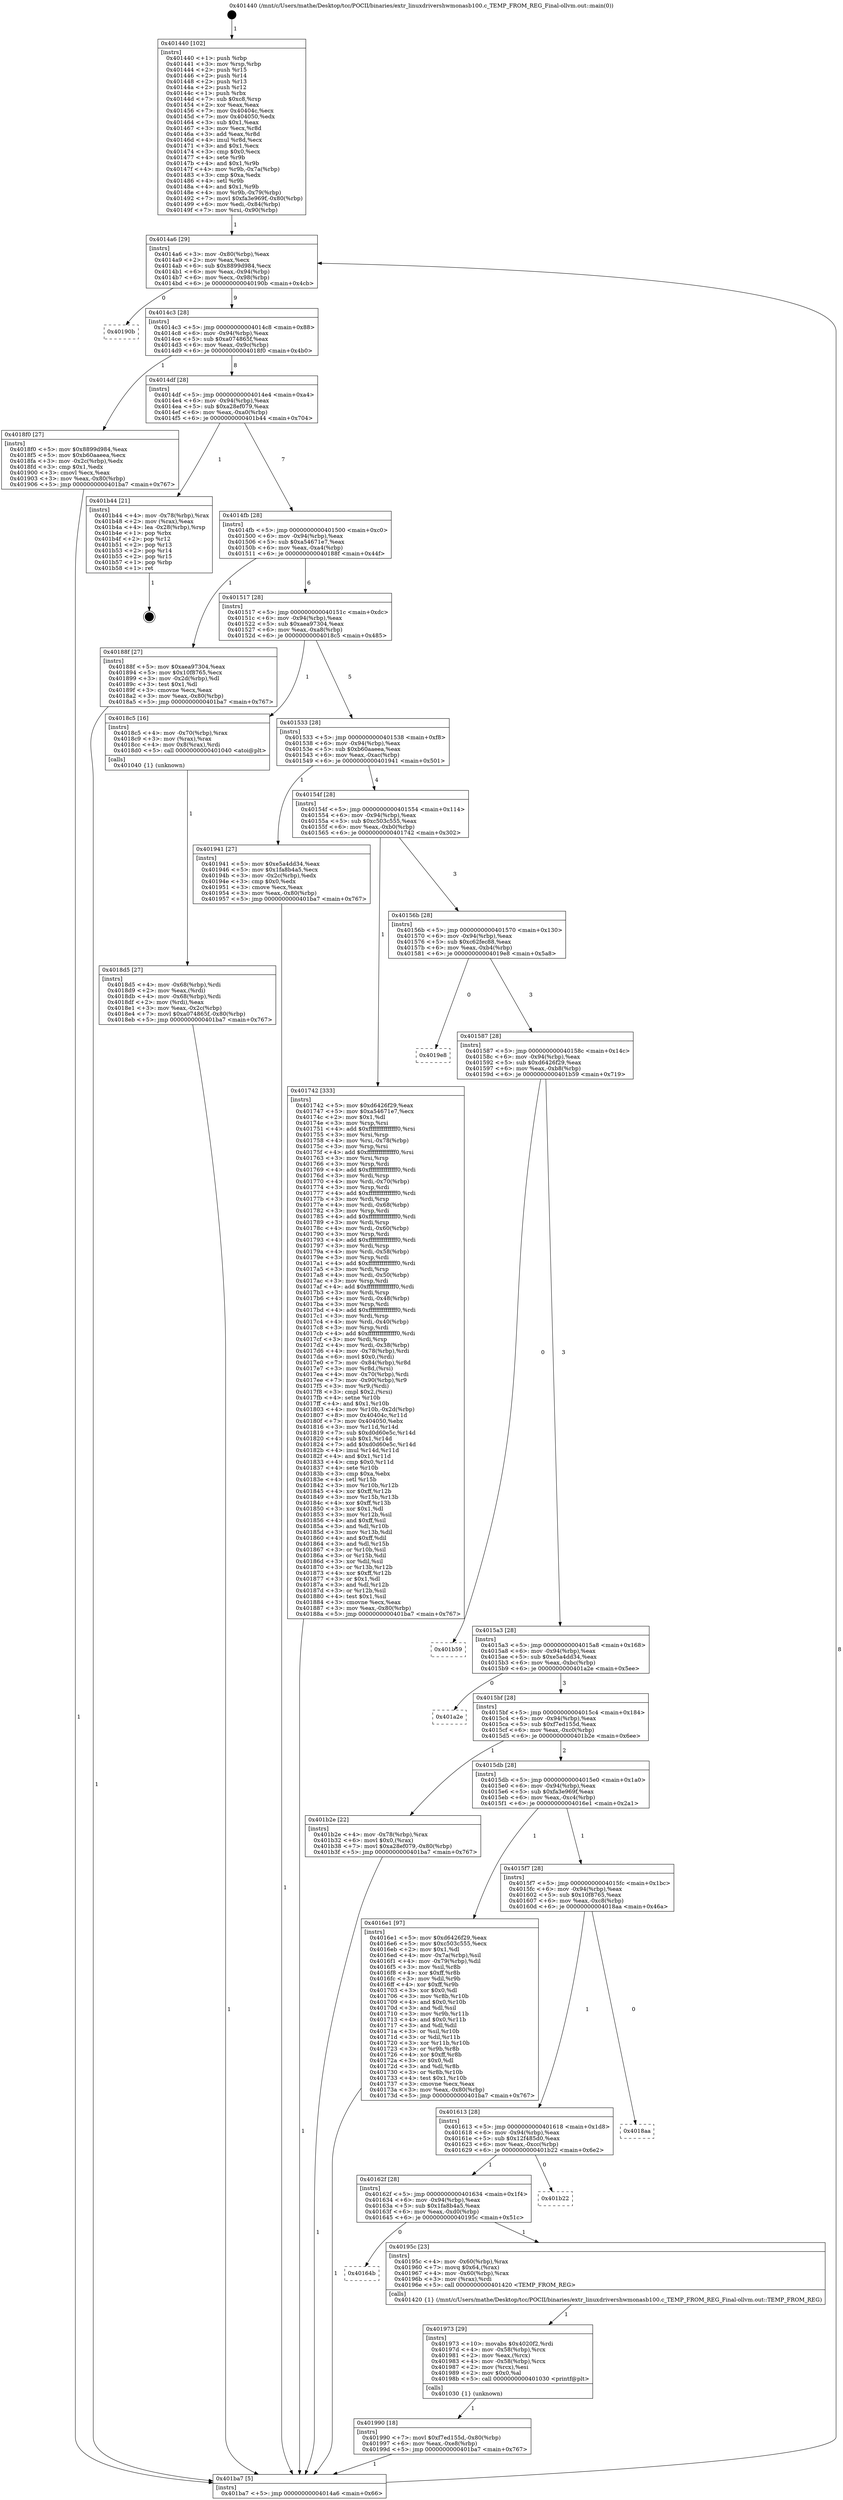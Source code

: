 digraph "0x401440" {
  label = "0x401440 (/mnt/c/Users/mathe/Desktop/tcc/POCII/binaries/extr_linuxdrivershwmonasb100.c_TEMP_FROM_REG_Final-ollvm.out::main(0))"
  labelloc = "t"
  node[shape=record]

  Entry [label="",width=0.3,height=0.3,shape=circle,fillcolor=black,style=filled]
  "0x4014a6" [label="{
     0x4014a6 [29]\l
     | [instrs]\l
     &nbsp;&nbsp;0x4014a6 \<+3\>: mov -0x80(%rbp),%eax\l
     &nbsp;&nbsp;0x4014a9 \<+2\>: mov %eax,%ecx\l
     &nbsp;&nbsp;0x4014ab \<+6\>: sub $0x8899d984,%ecx\l
     &nbsp;&nbsp;0x4014b1 \<+6\>: mov %eax,-0x94(%rbp)\l
     &nbsp;&nbsp;0x4014b7 \<+6\>: mov %ecx,-0x98(%rbp)\l
     &nbsp;&nbsp;0x4014bd \<+6\>: je 000000000040190b \<main+0x4cb\>\l
  }"]
  "0x40190b" [label="{
     0x40190b\l
  }", style=dashed]
  "0x4014c3" [label="{
     0x4014c3 [28]\l
     | [instrs]\l
     &nbsp;&nbsp;0x4014c3 \<+5\>: jmp 00000000004014c8 \<main+0x88\>\l
     &nbsp;&nbsp;0x4014c8 \<+6\>: mov -0x94(%rbp),%eax\l
     &nbsp;&nbsp;0x4014ce \<+5\>: sub $0xa074865f,%eax\l
     &nbsp;&nbsp;0x4014d3 \<+6\>: mov %eax,-0x9c(%rbp)\l
     &nbsp;&nbsp;0x4014d9 \<+6\>: je 00000000004018f0 \<main+0x4b0\>\l
  }"]
  Exit [label="",width=0.3,height=0.3,shape=circle,fillcolor=black,style=filled,peripheries=2]
  "0x4018f0" [label="{
     0x4018f0 [27]\l
     | [instrs]\l
     &nbsp;&nbsp;0x4018f0 \<+5\>: mov $0x8899d984,%eax\l
     &nbsp;&nbsp;0x4018f5 \<+5\>: mov $0xb60aaeea,%ecx\l
     &nbsp;&nbsp;0x4018fa \<+3\>: mov -0x2c(%rbp),%edx\l
     &nbsp;&nbsp;0x4018fd \<+3\>: cmp $0x1,%edx\l
     &nbsp;&nbsp;0x401900 \<+3\>: cmovl %ecx,%eax\l
     &nbsp;&nbsp;0x401903 \<+3\>: mov %eax,-0x80(%rbp)\l
     &nbsp;&nbsp;0x401906 \<+5\>: jmp 0000000000401ba7 \<main+0x767\>\l
  }"]
  "0x4014df" [label="{
     0x4014df [28]\l
     | [instrs]\l
     &nbsp;&nbsp;0x4014df \<+5\>: jmp 00000000004014e4 \<main+0xa4\>\l
     &nbsp;&nbsp;0x4014e4 \<+6\>: mov -0x94(%rbp),%eax\l
     &nbsp;&nbsp;0x4014ea \<+5\>: sub $0xa28ef079,%eax\l
     &nbsp;&nbsp;0x4014ef \<+6\>: mov %eax,-0xa0(%rbp)\l
     &nbsp;&nbsp;0x4014f5 \<+6\>: je 0000000000401b44 \<main+0x704\>\l
  }"]
  "0x401990" [label="{
     0x401990 [18]\l
     | [instrs]\l
     &nbsp;&nbsp;0x401990 \<+7\>: movl $0xf7ed155d,-0x80(%rbp)\l
     &nbsp;&nbsp;0x401997 \<+6\>: mov %eax,-0xe8(%rbp)\l
     &nbsp;&nbsp;0x40199d \<+5\>: jmp 0000000000401ba7 \<main+0x767\>\l
  }"]
  "0x401b44" [label="{
     0x401b44 [21]\l
     | [instrs]\l
     &nbsp;&nbsp;0x401b44 \<+4\>: mov -0x78(%rbp),%rax\l
     &nbsp;&nbsp;0x401b48 \<+2\>: mov (%rax),%eax\l
     &nbsp;&nbsp;0x401b4a \<+4\>: lea -0x28(%rbp),%rsp\l
     &nbsp;&nbsp;0x401b4e \<+1\>: pop %rbx\l
     &nbsp;&nbsp;0x401b4f \<+2\>: pop %r12\l
     &nbsp;&nbsp;0x401b51 \<+2\>: pop %r13\l
     &nbsp;&nbsp;0x401b53 \<+2\>: pop %r14\l
     &nbsp;&nbsp;0x401b55 \<+2\>: pop %r15\l
     &nbsp;&nbsp;0x401b57 \<+1\>: pop %rbp\l
     &nbsp;&nbsp;0x401b58 \<+1\>: ret\l
  }"]
  "0x4014fb" [label="{
     0x4014fb [28]\l
     | [instrs]\l
     &nbsp;&nbsp;0x4014fb \<+5\>: jmp 0000000000401500 \<main+0xc0\>\l
     &nbsp;&nbsp;0x401500 \<+6\>: mov -0x94(%rbp),%eax\l
     &nbsp;&nbsp;0x401506 \<+5\>: sub $0xa54671e7,%eax\l
     &nbsp;&nbsp;0x40150b \<+6\>: mov %eax,-0xa4(%rbp)\l
     &nbsp;&nbsp;0x401511 \<+6\>: je 000000000040188f \<main+0x44f\>\l
  }"]
  "0x401973" [label="{
     0x401973 [29]\l
     | [instrs]\l
     &nbsp;&nbsp;0x401973 \<+10\>: movabs $0x4020f2,%rdi\l
     &nbsp;&nbsp;0x40197d \<+4\>: mov -0x58(%rbp),%rcx\l
     &nbsp;&nbsp;0x401981 \<+2\>: mov %eax,(%rcx)\l
     &nbsp;&nbsp;0x401983 \<+4\>: mov -0x58(%rbp),%rcx\l
     &nbsp;&nbsp;0x401987 \<+2\>: mov (%rcx),%esi\l
     &nbsp;&nbsp;0x401989 \<+2\>: mov $0x0,%al\l
     &nbsp;&nbsp;0x40198b \<+5\>: call 0000000000401030 \<printf@plt\>\l
     | [calls]\l
     &nbsp;&nbsp;0x401030 \{1\} (unknown)\l
  }"]
  "0x40188f" [label="{
     0x40188f [27]\l
     | [instrs]\l
     &nbsp;&nbsp;0x40188f \<+5\>: mov $0xaea97304,%eax\l
     &nbsp;&nbsp;0x401894 \<+5\>: mov $0x10f8765,%ecx\l
     &nbsp;&nbsp;0x401899 \<+3\>: mov -0x2d(%rbp),%dl\l
     &nbsp;&nbsp;0x40189c \<+3\>: test $0x1,%dl\l
     &nbsp;&nbsp;0x40189f \<+3\>: cmovne %ecx,%eax\l
     &nbsp;&nbsp;0x4018a2 \<+3\>: mov %eax,-0x80(%rbp)\l
     &nbsp;&nbsp;0x4018a5 \<+5\>: jmp 0000000000401ba7 \<main+0x767\>\l
  }"]
  "0x401517" [label="{
     0x401517 [28]\l
     | [instrs]\l
     &nbsp;&nbsp;0x401517 \<+5\>: jmp 000000000040151c \<main+0xdc\>\l
     &nbsp;&nbsp;0x40151c \<+6\>: mov -0x94(%rbp),%eax\l
     &nbsp;&nbsp;0x401522 \<+5\>: sub $0xaea97304,%eax\l
     &nbsp;&nbsp;0x401527 \<+6\>: mov %eax,-0xa8(%rbp)\l
     &nbsp;&nbsp;0x40152d \<+6\>: je 00000000004018c5 \<main+0x485\>\l
  }"]
  "0x40164b" [label="{
     0x40164b\l
  }", style=dashed]
  "0x4018c5" [label="{
     0x4018c5 [16]\l
     | [instrs]\l
     &nbsp;&nbsp;0x4018c5 \<+4\>: mov -0x70(%rbp),%rax\l
     &nbsp;&nbsp;0x4018c9 \<+3\>: mov (%rax),%rax\l
     &nbsp;&nbsp;0x4018cc \<+4\>: mov 0x8(%rax),%rdi\l
     &nbsp;&nbsp;0x4018d0 \<+5\>: call 0000000000401040 \<atoi@plt\>\l
     | [calls]\l
     &nbsp;&nbsp;0x401040 \{1\} (unknown)\l
  }"]
  "0x401533" [label="{
     0x401533 [28]\l
     | [instrs]\l
     &nbsp;&nbsp;0x401533 \<+5\>: jmp 0000000000401538 \<main+0xf8\>\l
     &nbsp;&nbsp;0x401538 \<+6\>: mov -0x94(%rbp),%eax\l
     &nbsp;&nbsp;0x40153e \<+5\>: sub $0xb60aaeea,%eax\l
     &nbsp;&nbsp;0x401543 \<+6\>: mov %eax,-0xac(%rbp)\l
     &nbsp;&nbsp;0x401549 \<+6\>: je 0000000000401941 \<main+0x501\>\l
  }"]
  "0x40195c" [label="{
     0x40195c [23]\l
     | [instrs]\l
     &nbsp;&nbsp;0x40195c \<+4\>: mov -0x60(%rbp),%rax\l
     &nbsp;&nbsp;0x401960 \<+7\>: movq $0x64,(%rax)\l
     &nbsp;&nbsp;0x401967 \<+4\>: mov -0x60(%rbp),%rax\l
     &nbsp;&nbsp;0x40196b \<+3\>: mov (%rax),%rdi\l
     &nbsp;&nbsp;0x40196e \<+5\>: call 0000000000401420 \<TEMP_FROM_REG\>\l
     | [calls]\l
     &nbsp;&nbsp;0x401420 \{1\} (/mnt/c/Users/mathe/Desktop/tcc/POCII/binaries/extr_linuxdrivershwmonasb100.c_TEMP_FROM_REG_Final-ollvm.out::TEMP_FROM_REG)\l
  }"]
  "0x401941" [label="{
     0x401941 [27]\l
     | [instrs]\l
     &nbsp;&nbsp;0x401941 \<+5\>: mov $0xe5a4dd34,%eax\l
     &nbsp;&nbsp;0x401946 \<+5\>: mov $0x1fa8b4a5,%ecx\l
     &nbsp;&nbsp;0x40194b \<+3\>: mov -0x2c(%rbp),%edx\l
     &nbsp;&nbsp;0x40194e \<+3\>: cmp $0x0,%edx\l
     &nbsp;&nbsp;0x401951 \<+3\>: cmove %ecx,%eax\l
     &nbsp;&nbsp;0x401954 \<+3\>: mov %eax,-0x80(%rbp)\l
     &nbsp;&nbsp;0x401957 \<+5\>: jmp 0000000000401ba7 \<main+0x767\>\l
  }"]
  "0x40154f" [label="{
     0x40154f [28]\l
     | [instrs]\l
     &nbsp;&nbsp;0x40154f \<+5\>: jmp 0000000000401554 \<main+0x114\>\l
     &nbsp;&nbsp;0x401554 \<+6\>: mov -0x94(%rbp),%eax\l
     &nbsp;&nbsp;0x40155a \<+5\>: sub $0xc503c555,%eax\l
     &nbsp;&nbsp;0x40155f \<+6\>: mov %eax,-0xb0(%rbp)\l
     &nbsp;&nbsp;0x401565 \<+6\>: je 0000000000401742 \<main+0x302\>\l
  }"]
  "0x40162f" [label="{
     0x40162f [28]\l
     | [instrs]\l
     &nbsp;&nbsp;0x40162f \<+5\>: jmp 0000000000401634 \<main+0x1f4\>\l
     &nbsp;&nbsp;0x401634 \<+6\>: mov -0x94(%rbp),%eax\l
     &nbsp;&nbsp;0x40163a \<+5\>: sub $0x1fa8b4a5,%eax\l
     &nbsp;&nbsp;0x40163f \<+6\>: mov %eax,-0xd0(%rbp)\l
     &nbsp;&nbsp;0x401645 \<+6\>: je 000000000040195c \<main+0x51c\>\l
  }"]
  "0x401742" [label="{
     0x401742 [333]\l
     | [instrs]\l
     &nbsp;&nbsp;0x401742 \<+5\>: mov $0xd6426f29,%eax\l
     &nbsp;&nbsp;0x401747 \<+5\>: mov $0xa54671e7,%ecx\l
     &nbsp;&nbsp;0x40174c \<+2\>: mov $0x1,%dl\l
     &nbsp;&nbsp;0x40174e \<+3\>: mov %rsp,%rsi\l
     &nbsp;&nbsp;0x401751 \<+4\>: add $0xfffffffffffffff0,%rsi\l
     &nbsp;&nbsp;0x401755 \<+3\>: mov %rsi,%rsp\l
     &nbsp;&nbsp;0x401758 \<+4\>: mov %rsi,-0x78(%rbp)\l
     &nbsp;&nbsp;0x40175c \<+3\>: mov %rsp,%rsi\l
     &nbsp;&nbsp;0x40175f \<+4\>: add $0xfffffffffffffff0,%rsi\l
     &nbsp;&nbsp;0x401763 \<+3\>: mov %rsi,%rsp\l
     &nbsp;&nbsp;0x401766 \<+3\>: mov %rsp,%rdi\l
     &nbsp;&nbsp;0x401769 \<+4\>: add $0xfffffffffffffff0,%rdi\l
     &nbsp;&nbsp;0x40176d \<+3\>: mov %rdi,%rsp\l
     &nbsp;&nbsp;0x401770 \<+4\>: mov %rdi,-0x70(%rbp)\l
     &nbsp;&nbsp;0x401774 \<+3\>: mov %rsp,%rdi\l
     &nbsp;&nbsp;0x401777 \<+4\>: add $0xfffffffffffffff0,%rdi\l
     &nbsp;&nbsp;0x40177b \<+3\>: mov %rdi,%rsp\l
     &nbsp;&nbsp;0x40177e \<+4\>: mov %rdi,-0x68(%rbp)\l
     &nbsp;&nbsp;0x401782 \<+3\>: mov %rsp,%rdi\l
     &nbsp;&nbsp;0x401785 \<+4\>: add $0xfffffffffffffff0,%rdi\l
     &nbsp;&nbsp;0x401789 \<+3\>: mov %rdi,%rsp\l
     &nbsp;&nbsp;0x40178c \<+4\>: mov %rdi,-0x60(%rbp)\l
     &nbsp;&nbsp;0x401790 \<+3\>: mov %rsp,%rdi\l
     &nbsp;&nbsp;0x401793 \<+4\>: add $0xfffffffffffffff0,%rdi\l
     &nbsp;&nbsp;0x401797 \<+3\>: mov %rdi,%rsp\l
     &nbsp;&nbsp;0x40179a \<+4\>: mov %rdi,-0x58(%rbp)\l
     &nbsp;&nbsp;0x40179e \<+3\>: mov %rsp,%rdi\l
     &nbsp;&nbsp;0x4017a1 \<+4\>: add $0xfffffffffffffff0,%rdi\l
     &nbsp;&nbsp;0x4017a5 \<+3\>: mov %rdi,%rsp\l
     &nbsp;&nbsp;0x4017a8 \<+4\>: mov %rdi,-0x50(%rbp)\l
     &nbsp;&nbsp;0x4017ac \<+3\>: mov %rsp,%rdi\l
     &nbsp;&nbsp;0x4017af \<+4\>: add $0xfffffffffffffff0,%rdi\l
     &nbsp;&nbsp;0x4017b3 \<+3\>: mov %rdi,%rsp\l
     &nbsp;&nbsp;0x4017b6 \<+4\>: mov %rdi,-0x48(%rbp)\l
     &nbsp;&nbsp;0x4017ba \<+3\>: mov %rsp,%rdi\l
     &nbsp;&nbsp;0x4017bd \<+4\>: add $0xfffffffffffffff0,%rdi\l
     &nbsp;&nbsp;0x4017c1 \<+3\>: mov %rdi,%rsp\l
     &nbsp;&nbsp;0x4017c4 \<+4\>: mov %rdi,-0x40(%rbp)\l
     &nbsp;&nbsp;0x4017c8 \<+3\>: mov %rsp,%rdi\l
     &nbsp;&nbsp;0x4017cb \<+4\>: add $0xfffffffffffffff0,%rdi\l
     &nbsp;&nbsp;0x4017cf \<+3\>: mov %rdi,%rsp\l
     &nbsp;&nbsp;0x4017d2 \<+4\>: mov %rdi,-0x38(%rbp)\l
     &nbsp;&nbsp;0x4017d6 \<+4\>: mov -0x78(%rbp),%rdi\l
     &nbsp;&nbsp;0x4017da \<+6\>: movl $0x0,(%rdi)\l
     &nbsp;&nbsp;0x4017e0 \<+7\>: mov -0x84(%rbp),%r8d\l
     &nbsp;&nbsp;0x4017e7 \<+3\>: mov %r8d,(%rsi)\l
     &nbsp;&nbsp;0x4017ea \<+4\>: mov -0x70(%rbp),%rdi\l
     &nbsp;&nbsp;0x4017ee \<+7\>: mov -0x90(%rbp),%r9\l
     &nbsp;&nbsp;0x4017f5 \<+3\>: mov %r9,(%rdi)\l
     &nbsp;&nbsp;0x4017f8 \<+3\>: cmpl $0x2,(%rsi)\l
     &nbsp;&nbsp;0x4017fb \<+4\>: setne %r10b\l
     &nbsp;&nbsp;0x4017ff \<+4\>: and $0x1,%r10b\l
     &nbsp;&nbsp;0x401803 \<+4\>: mov %r10b,-0x2d(%rbp)\l
     &nbsp;&nbsp;0x401807 \<+8\>: mov 0x40404c,%r11d\l
     &nbsp;&nbsp;0x40180f \<+7\>: mov 0x404050,%ebx\l
     &nbsp;&nbsp;0x401816 \<+3\>: mov %r11d,%r14d\l
     &nbsp;&nbsp;0x401819 \<+7\>: sub $0xd0d60e5c,%r14d\l
     &nbsp;&nbsp;0x401820 \<+4\>: sub $0x1,%r14d\l
     &nbsp;&nbsp;0x401824 \<+7\>: add $0xd0d60e5c,%r14d\l
     &nbsp;&nbsp;0x40182b \<+4\>: imul %r14d,%r11d\l
     &nbsp;&nbsp;0x40182f \<+4\>: and $0x1,%r11d\l
     &nbsp;&nbsp;0x401833 \<+4\>: cmp $0x0,%r11d\l
     &nbsp;&nbsp;0x401837 \<+4\>: sete %r10b\l
     &nbsp;&nbsp;0x40183b \<+3\>: cmp $0xa,%ebx\l
     &nbsp;&nbsp;0x40183e \<+4\>: setl %r15b\l
     &nbsp;&nbsp;0x401842 \<+3\>: mov %r10b,%r12b\l
     &nbsp;&nbsp;0x401845 \<+4\>: xor $0xff,%r12b\l
     &nbsp;&nbsp;0x401849 \<+3\>: mov %r15b,%r13b\l
     &nbsp;&nbsp;0x40184c \<+4\>: xor $0xff,%r13b\l
     &nbsp;&nbsp;0x401850 \<+3\>: xor $0x1,%dl\l
     &nbsp;&nbsp;0x401853 \<+3\>: mov %r12b,%sil\l
     &nbsp;&nbsp;0x401856 \<+4\>: and $0xff,%sil\l
     &nbsp;&nbsp;0x40185a \<+3\>: and %dl,%r10b\l
     &nbsp;&nbsp;0x40185d \<+3\>: mov %r13b,%dil\l
     &nbsp;&nbsp;0x401860 \<+4\>: and $0xff,%dil\l
     &nbsp;&nbsp;0x401864 \<+3\>: and %dl,%r15b\l
     &nbsp;&nbsp;0x401867 \<+3\>: or %r10b,%sil\l
     &nbsp;&nbsp;0x40186a \<+3\>: or %r15b,%dil\l
     &nbsp;&nbsp;0x40186d \<+3\>: xor %dil,%sil\l
     &nbsp;&nbsp;0x401870 \<+3\>: or %r13b,%r12b\l
     &nbsp;&nbsp;0x401873 \<+4\>: xor $0xff,%r12b\l
     &nbsp;&nbsp;0x401877 \<+3\>: or $0x1,%dl\l
     &nbsp;&nbsp;0x40187a \<+3\>: and %dl,%r12b\l
     &nbsp;&nbsp;0x40187d \<+3\>: or %r12b,%sil\l
     &nbsp;&nbsp;0x401880 \<+4\>: test $0x1,%sil\l
     &nbsp;&nbsp;0x401884 \<+3\>: cmovne %ecx,%eax\l
     &nbsp;&nbsp;0x401887 \<+3\>: mov %eax,-0x80(%rbp)\l
     &nbsp;&nbsp;0x40188a \<+5\>: jmp 0000000000401ba7 \<main+0x767\>\l
  }"]
  "0x40156b" [label="{
     0x40156b [28]\l
     | [instrs]\l
     &nbsp;&nbsp;0x40156b \<+5\>: jmp 0000000000401570 \<main+0x130\>\l
     &nbsp;&nbsp;0x401570 \<+6\>: mov -0x94(%rbp),%eax\l
     &nbsp;&nbsp;0x401576 \<+5\>: sub $0xc62fec88,%eax\l
     &nbsp;&nbsp;0x40157b \<+6\>: mov %eax,-0xb4(%rbp)\l
     &nbsp;&nbsp;0x401581 \<+6\>: je 00000000004019e8 \<main+0x5a8\>\l
  }"]
  "0x401b22" [label="{
     0x401b22\l
  }", style=dashed]
  "0x4019e8" [label="{
     0x4019e8\l
  }", style=dashed]
  "0x401587" [label="{
     0x401587 [28]\l
     | [instrs]\l
     &nbsp;&nbsp;0x401587 \<+5\>: jmp 000000000040158c \<main+0x14c\>\l
     &nbsp;&nbsp;0x40158c \<+6\>: mov -0x94(%rbp),%eax\l
     &nbsp;&nbsp;0x401592 \<+5\>: sub $0xd6426f29,%eax\l
     &nbsp;&nbsp;0x401597 \<+6\>: mov %eax,-0xb8(%rbp)\l
     &nbsp;&nbsp;0x40159d \<+6\>: je 0000000000401b59 \<main+0x719\>\l
  }"]
  "0x401613" [label="{
     0x401613 [28]\l
     | [instrs]\l
     &nbsp;&nbsp;0x401613 \<+5\>: jmp 0000000000401618 \<main+0x1d8\>\l
     &nbsp;&nbsp;0x401618 \<+6\>: mov -0x94(%rbp),%eax\l
     &nbsp;&nbsp;0x40161e \<+5\>: sub $0x12f485d0,%eax\l
     &nbsp;&nbsp;0x401623 \<+6\>: mov %eax,-0xcc(%rbp)\l
     &nbsp;&nbsp;0x401629 \<+6\>: je 0000000000401b22 \<main+0x6e2\>\l
  }"]
  "0x401b59" [label="{
     0x401b59\l
  }", style=dashed]
  "0x4015a3" [label="{
     0x4015a3 [28]\l
     | [instrs]\l
     &nbsp;&nbsp;0x4015a3 \<+5\>: jmp 00000000004015a8 \<main+0x168\>\l
     &nbsp;&nbsp;0x4015a8 \<+6\>: mov -0x94(%rbp),%eax\l
     &nbsp;&nbsp;0x4015ae \<+5\>: sub $0xe5a4dd34,%eax\l
     &nbsp;&nbsp;0x4015b3 \<+6\>: mov %eax,-0xbc(%rbp)\l
     &nbsp;&nbsp;0x4015b9 \<+6\>: je 0000000000401a2e \<main+0x5ee\>\l
  }"]
  "0x4018aa" [label="{
     0x4018aa\l
  }", style=dashed]
  "0x401a2e" [label="{
     0x401a2e\l
  }", style=dashed]
  "0x4015bf" [label="{
     0x4015bf [28]\l
     | [instrs]\l
     &nbsp;&nbsp;0x4015bf \<+5\>: jmp 00000000004015c4 \<main+0x184\>\l
     &nbsp;&nbsp;0x4015c4 \<+6\>: mov -0x94(%rbp),%eax\l
     &nbsp;&nbsp;0x4015ca \<+5\>: sub $0xf7ed155d,%eax\l
     &nbsp;&nbsp;0x4015cf \<+6\>: mov %eax,-0xc0(%rbp)\l
     &nbsp;&nbsp;0x4015d5 \<+6\>: je 0000000000401b2e \<main+0x6ee\>\l
  }"]
  "0x4018d5" [label="{
     0x4018d5 [27]\l
     | [instrs]\l
     &nbsp;&nbsp;0x4018d5 \<+4\>: mov -0x68(%rbp),%rdi\l
     &nbsp;&nbsp;0x4018d9 \<+2\>: mov %eax,(%rdi)\l
     &nbsp;&nbsp;0x4018db \<+4\>: mov -0x68(%rbp),%rdi\l
     &nbsp;&nbsp;0x4018df \<+2\>: mov (%rdi),%eax\l
     &nbsp;&nbsp;0x4018e1 \<+3\>: mov %eax,-0x2c(%rbp)\l
     &nbsp;&nbsp;0x4018e4 \<+7\>: movl $0xa074865f,-0x80(%rbp)\l
     &nbsp;&nbsp;0x4018eb \<+5\>: jmp 0000000000401ba7 \<main+0x767\>\l
  }"]
  "0x401b2e" [label="{
     0x401b2e [22]\l
     | [instrs]\l
     &nbsp;&nbsp;0x401b2e \<+4\>: mov -0x78(%rbp),%rax\l
     &nbsp;&nbsp;0x401b32 \<+6\>: movl $0x0,(%rax)\l
     &nbsp;&nbsp;0x401b38 \<+7\>: movl $0xa28ef079,-0x80(%rbp)\l
     &nbsp;&nbsp;0x401b3f \<+5\>: jmp 0000000000401ba7 \<main+0x767\>\l
  }"]
  "0x4015db" [label="{
     0x4015db [28]\l
     | [instrs]\l
     &nbsp;&nbsp;0x4015db \<+5\>: jmp 00000000004015e0 \<main+0x1a0\>\l
     &nbsp;&nbsp;0x4015e0 \<+6\>: mov -0x94(%rbp),%eax\l
     &nbsp;&nbsp;0x4015e6 \<+5\>: sub $0xfa3e969f,%eax\l
     &nbsp;&nbsp;0x4015eb \<+6\>: mov %eax,-0xc4(%rbp)\l
     &nbsp;&nbsp;0x4015f1 \<+6\>: je 00000000004016e1 \<main+0x2a1\>\l
  }"]
  "0x401440" [label="{
     0x401440 [102]\l
     | [instrs]\l
     &nbsp;&nbsp;0x401440 \<+1\>: push %rbp\l
     &nbsp;&nbsp;0x401441 \<+3\>: mov %rsp,%rbp\l
     &nbsp;&nbsp;0x401444 \<+2\>: push %r15\l
     &nbsp;&nbsp;0x401446 \<+2\>: push %r14\l
     &nbsp;&nbsp;0x401448 \<+2\>: push %r13\l
     &nbsp;&nbsp;0x40144a \<+2\>: push %r12\l
     &nbsp;&nbsp;0x40144c \<+1\>: push %rbx\l
     &nbsp;&nbsp;0x40144d \<+7\>: sub $0xc8,%rsp\l
     &nbsp;&nbsp;0x401454 \<+2\>: xor %eax,%eax\l
     &nbsp;&nbsp;0x401456 \<+7\>: mov 0x40404c,%ecx\l
     &nbsp;&nbsp;0x40145d \<+7\>: mov 0x404050,%edx\l
     &nbsp;&nbsp;0x401464 \<+3\>: sub $0x1,%eax\l
     &nbsp;&nbsp;0x401467 \<+3\>: mov %ecx,%r8d\l
     &nbsp;&nbsp;0x40146a \<+3\>: add %eax,%r8d\l
     &nbsp;&nbsp;0x40146d \<+4\>: imul %r8d,%ecx\l
     &nbsp;&nbsp;0x401471 \<+3\>: and $0x1,%ecx\l
     &nbsp;&nbsp;0x401474 \<+3\>: cmp $0x0,%ecx\l
     &nbsp;&nbsp;0x401477 \<+4\>: sete %r9b\l
     &nbsp;&nbsp;0x40147b \<+4\>: and $0x1,%r9b\l
     &nbsp;&nbsp;0x40147f \<+4\>: mov %r9b,-0x7a(%rbp)\l
     &nbsp;&nbsp;0x401483 \<+3\>: cmp $0xa,%edx\l
     &nbsp;&nbsp;0x401486 \<+4\>: setl %r9b\l
     &nbsp;&nbsp;0x40148a \<+4\>: and $0x1,%r9b\l
     &nbsp;&nbsp;0x40148e \<+4\>: mov %r9b,-0x79(%rbp)\l
     &nbsp;&nbsp;0x401492 \<+7\>: movl $0xfa3e969f,-0x80(%rbp)\l
     &nbsp;&nbsp;0x401499 \<+6\>: mov %edi,-0x84(%rbp)\l
     &nbsp;&nbsp;0x40149f \<+7\>: mov %rsi,-0x90(%rbp)\l
  }"]
  "0x4016e1" [label="{
     0x4016e1 [97]\l
     | [instrs]\l
     &nbsp;&nbsp;0x4016e1 \<+5\>: mov $0xd6426f29,%eax\l
     &nbsp;&nbsp;0x4016e6 \<+5\>: mov $0xc503c555,%ecx\l
     &nbsp;&nbsp;0x4016eb \<+2\>: mov $0x1,%dl\l
     &nbsp;&nbsp;0x4016ed \<+4\>: mov -0x7a(%rbp),%sil\l
     &nbsp;&nbsp;0x4016f1 \<+4\>: mov -0x79(%rbp),%dil\l
     &nbsp;&nbsp;0x4016f5 \<+3\>: mov %sil,%r8b\l
     &nbsp;&nbsp;0x4016f8 \<+4\>: xor $0xff,%r8b\l
     &nbsp;&nbsp;0x4016fc \<+3\>: mov %dil,%r9b\l
     &nbsp;&nbsp;0x4016ff \<+4\>: xor $0xff,%r9b\l
     &nbsp;&nbsp;0x401703 \<+3\>: xor $0x0,%dl\l
     &nbsp;&nbsp;0x401706 \<+3\>: mov %r8b,%r10b\l
     &nbsp;&nbsp;0x401709 \<+4\>: and $0x0,%r10b\l
     &nbsp;&nbsp;0x40170d \<+3\>: and %dl,%sil\l
     &nbsp;&nbsp;0x401710 \<+3\>: mov %r9b,%r11b\l
     &nbsp;&nbsp;0x401713 \<+4\>: and $0x0,%r11b\l
     &nbsp;&nbsp;0x401717 \<+3\>: and %dl,%dil\l
     &nbsp;&nbsp;0x40171a \<+3\>: or %sil,%r10b\l
     &nbsp;&nbsp;0x40171d \<+3\>: or %dil,%r11b\l
     &nbsp;&nbsp;0x401720 \<+3\>: xor %r11b,%r10b\l
     &nbsp;&nbsp;0x401723 \<+3\>: or %r9b,%r8b\l
     &nbsp;&nbsp;0x401726 \<+4\>: xor $0xff,%r8b\l
     &nbsp;&nbsp;0x40172a \<+3\>: or $0x0,%dl\l
     &nbsp;&nbsp;0x40172d \<+3\>: and %dl,%r8b\l
     &nbsp;&nbsp;0x401730 \<+3\>: or %r8b,%r10b\l
     &nbsp;&nbsp;0x401733 \<+4\>: test $0x1,%r10b\l
     &nbsp;&nbsp;0x401737 \<+3\>: cmovne %ecx,%eax\l
     &nbsp;&nbsp;0x40173a \<+3\>: mov %eax,-0x80(%rbp)\l
     &nbsp;&nbsp;0x40173d \<+5\>: jmp 0000000000401ba7 \<main+0x767\>\l
  }"]
  "0x4015f7" [label="{
     0x4015f7 [28]\l
     | [instrs]\l
     &nbsp;&nbsp;0x4015f7 \<+5\>: jmp 00000000004015fc \<main+0x1bc\>\l
     &nbsp;&nbsp;0x4015fc \<+6\>: mov -0x94(%rbp),%eax\l
     &nbsp;&nbsp;0x401602 \<+5\>: sub $0x10f8765,%eax\l
     &nbsp;&nbsp;0x401607 \<+6\>: mov %eax,-0xc8(%rbp)\l
     &nbsp;&nbsp;0x40160d \<+6\>: je 00000000004018aa \<main+0x46a\>\l
  }"]
  "0x401ba7" [label="{
     0x401ba7 [5]\l
     | [instrs]\l
     &nbsp;&nbsp;0x401ba7 \<+5\>: jmp 00000000004014a6 \<main+0x66\>\l
  }"]
  Entry -> "0x401440" [label=" 1"]
  "0x4014a6" -> "0x40190b" [label=" 0"]
  "0x4014a6" -> "0x4014c3" [label=" 9"]
  "0x401b44" -> Exit [label=" 1"]
  "0x4014c3" -> "0x4018f0" [label=" 1"]
  "0x4014c3" -> "0x4014df" [label=" 8"]
  "0x401b2e" -> "0x401ba7" [label=" 1"]
  "0x4014df" -> "0x401b44" [label=" 1"]
  "0x4014df" -> "0x4014fb" [label=" 7"]
  "0x401990" -> "0x401ba7" [label=" 1"]
  "0x4014fb" -> "0x40188f" [label=" 1"]
  "0x4014fb" -> "0x401517" [label=" 6"]
  "0x401973" -> "0x401990" [label=" 1"]
  "0x401517" -> "0x4018c5" [label=" 1"]
  "0x401517" -> "0x401533" [label=" 5"]
  "0x40195c" -> "0x401973" [label=" 1"]
  "0x401533" -> "0x401941" [label=" 1"]
  "0x401533" -> "0x40154f" [label=" 4"]
  "0x40162f" -> "0x40164b" [label=" 0"]
  "0x40154f" -> "0x401742" [label=" 1"]
  "0x40154f" -> "0x40156b" [label=" 3"]
  "0x40162f" -> "0x40195c" [label=" 1"]
  "0x40156b" -> "0x4019e8" [label=" 0"]
  "0x40156b" -> "0x401587" [label=" 3"]
  "0x401613" -> "0x40162f" [label=" 1"]
  "0x401587" -> "0x401b59" [label=" 0"]
  "0x401587" -> "0x4015a3" [label=" 3"]
  "0x401613" -> "0x401b22" [label=" 0"]
  "0x4015a3" -> "0x401a2e" [label=" 0"]
  "0x4015a3" -> "0x4015bf" [label=" 3"]
  "0x4015f7" -> "0x401613" [label=" 1"]
  "0x4015bf" -> "0x401b2e" [label=" 1"]
  "0x4015bf" -> "0x4015db" [label=" 2"]
  "0x4015f7" -> "0x4018aa" [label=" 0"]
  "0x4015db" -> "0x4016e1" [label=" 1"]
  "0x4015db" -> "0x4015f7" [label=" 1"]
  "0x4016e1" -> "0x401ba7" [label=" 1"]
  "0x401440" -> "0x4014a6" [label=" 1"]
  "0x401ba7" -> "0x4014a6" [label=" 8"]
  "0x401941" -> "0x401ba7" [label=" 1"]
  "0x401742" -> "0x401ba7" [label=" 1"]
  "0x40188f" -> "0x401ba7" [label=" 1"]
  "0x4018c5" -> "0x4018d5" [label=" 1"]
  "0x4018d5" -> "0x401ba7" [label=" 1"]
  "0x4018f0" -> "0x401ba7" [label=" 1"]
}
